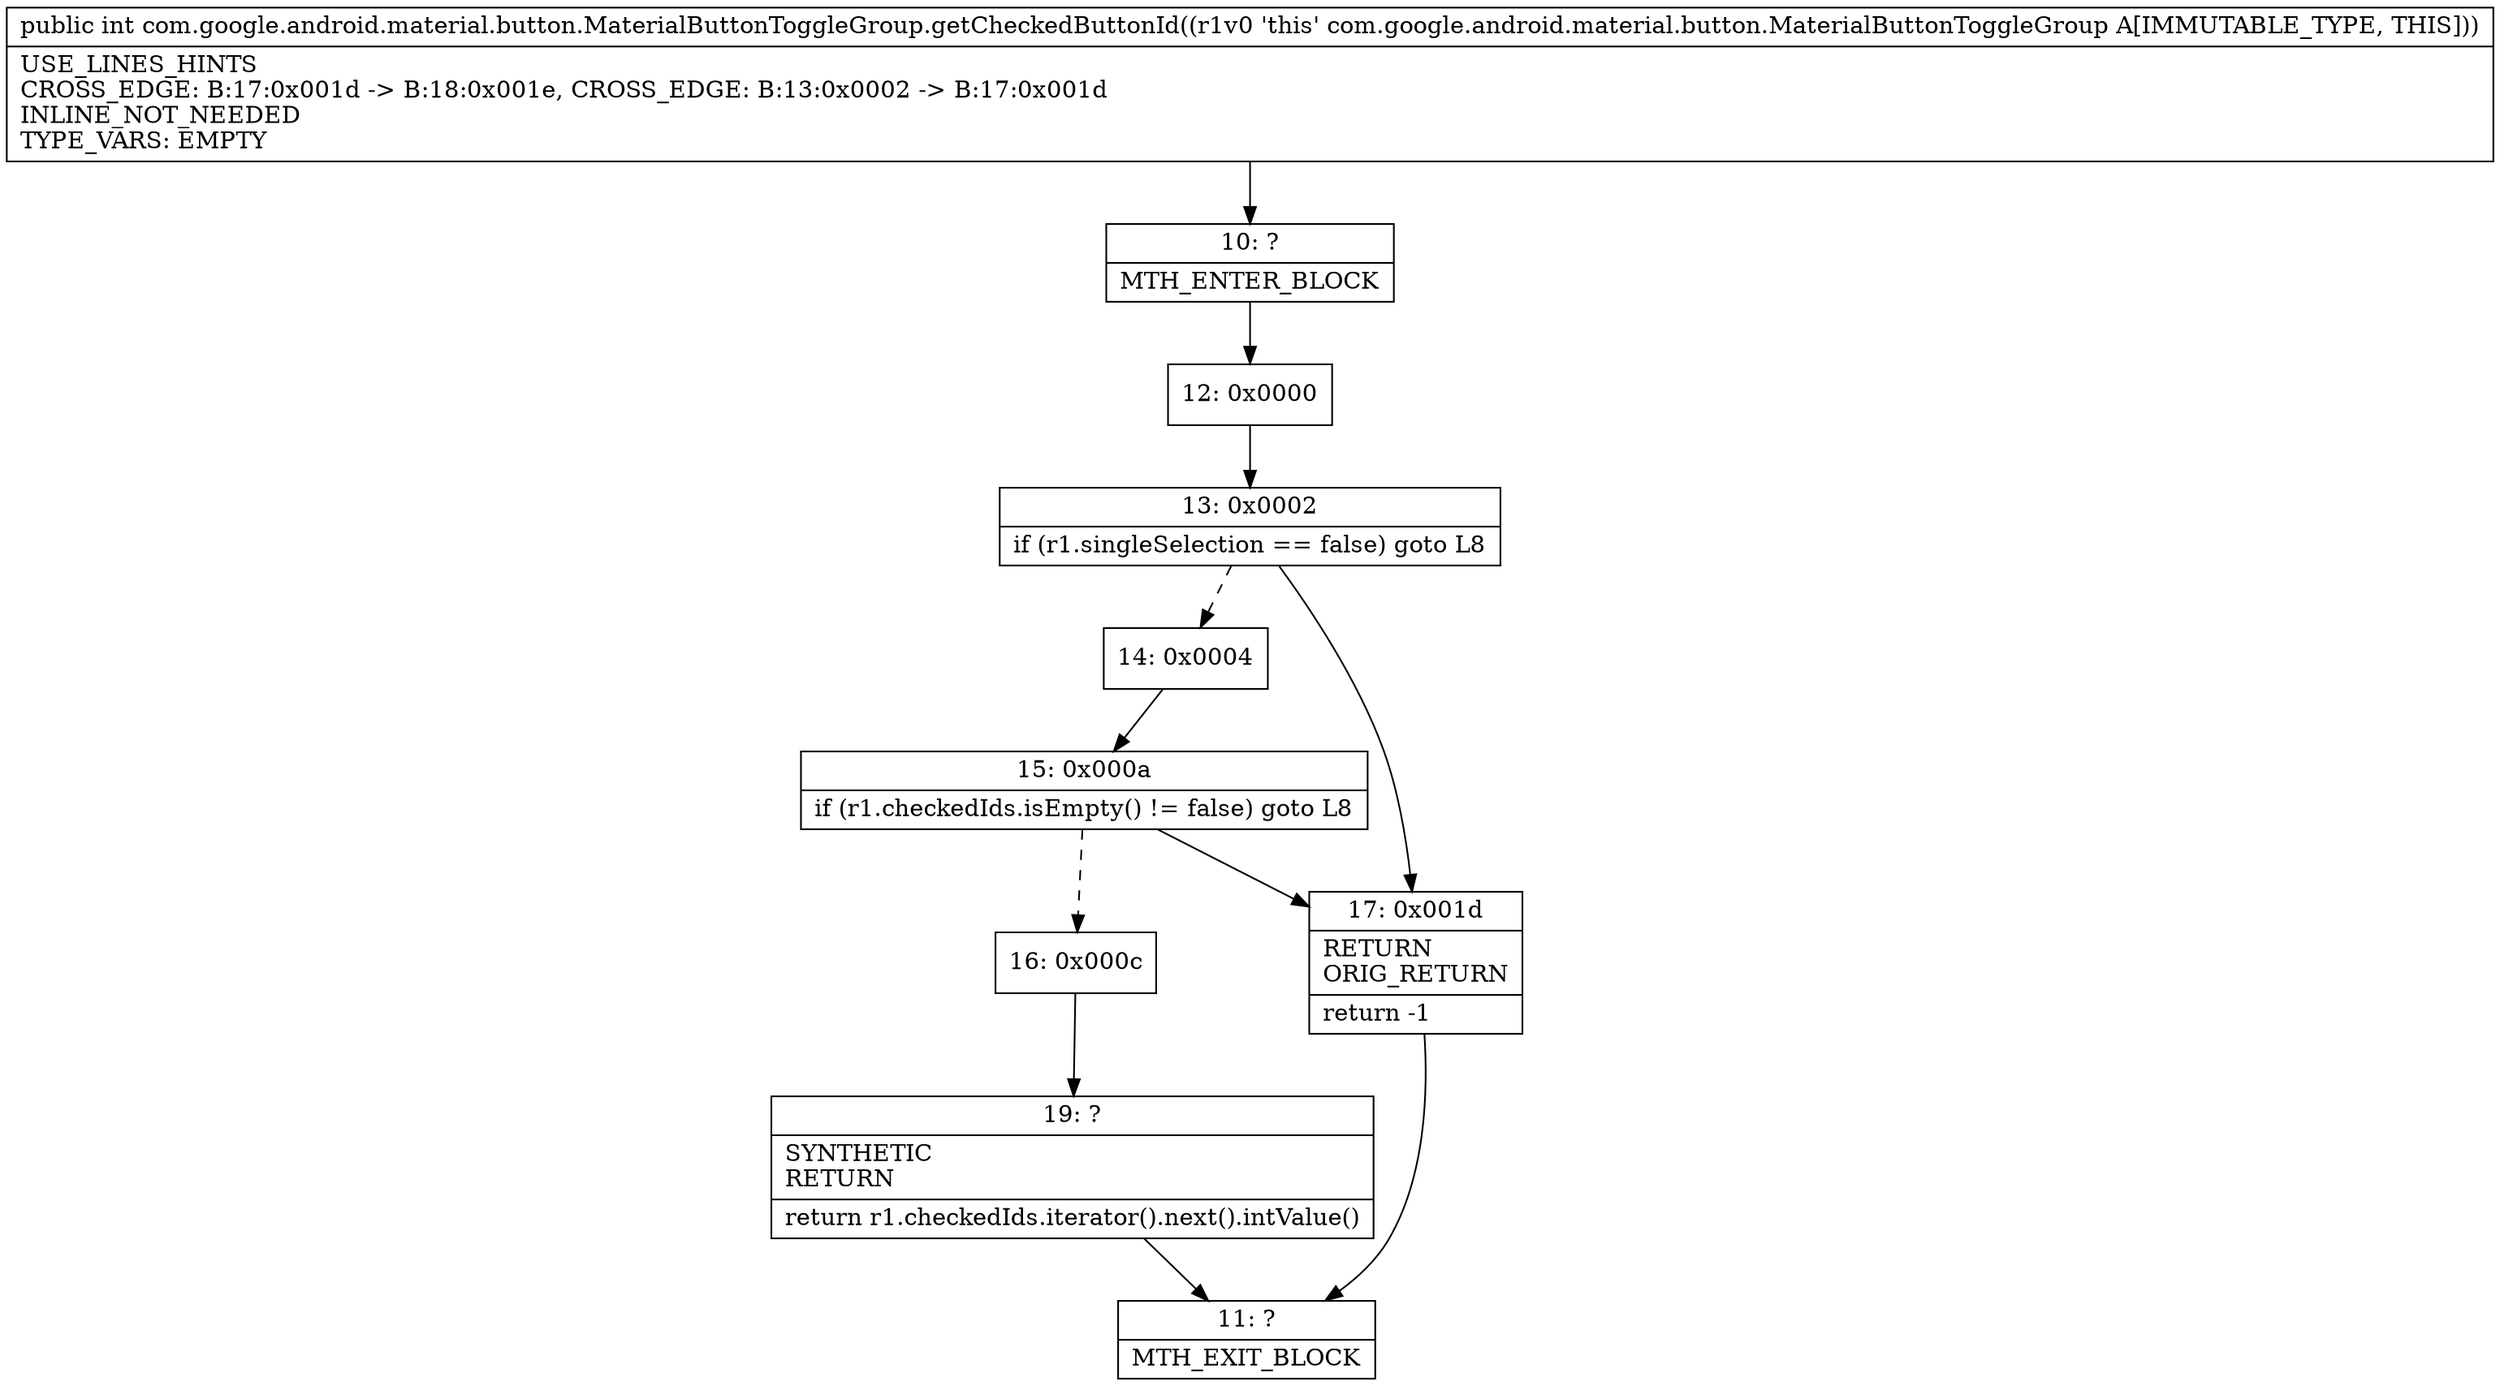 digraph "CFG forcom.google.android.material.button.MaterialButtonToggleGroup.getCheckedButtonId()I" {
Node_10 [shape=record,label="{10\:\ ?|MTH_ENTER_BLOCK\l}"];
Node_12 [shape=record,label="{12\:\ 0x0000}"];
Node_13 [shape=record,label="{13\:\ 0x0002|if (r1.singleSelection == false) goto L8\l}"];
Node_14 [shape=record,label="{14\:\ 0x0004}"];
Node_15 [shape=record,label="{15\:\ 0x000a|if (r1.checkedIds.isEmpty() != false) goto L8\l}"];
Node_16 [shape=record,label="{16\:\ 0x000c}"];
Node_19 [shape=record,label="{19\:\ ?|SYNTHETIC\lRETURN\l|return r1.checkedIds.iterator().next().intValue()\l}"];
Node_11 [shape=record,label="{11\:\ ?|MTH_EXIT_BLOCK\l}"];
Node_17 [shape=record,label="{17\:\ 0x001d|RETURN\lORIG_RETURN\l|return \-1\l}"];
MethodNode[shape=record,label="{public int com.google.android.material.button.MaterialButtonToggleGroup.getCheckedButtonId((r1v0 'this' com.google.android.material.button.MaterialButtonToggleGroup A[IMMUTABLE_TYPE, THIS]))  | USE_LINES_HINTS\lCROSS_EDGE: B:17:0x001d \-\> B:18:0x001e, CROSS_EDGE: B:13:0x0002 \-\> B:17:0x001d\lINLINE_NOT_NEEDED\lTYPE_VARS: EMPTY\l}"];
MethodNode -> Node_10;Node_10 -> Node_12;
Node_12 -> Node_13;
Node_13 -> Node_14[style=dashed];
Node_13 -> Node_17;
Node_14 -> Node_15;
Node_15 -> Node_16[style=dashed];
Node_15 -> Node_17;
Node_16 -> Node_19;
Node_19 -> Node_11;
Node_17 -> Node_11;
}

